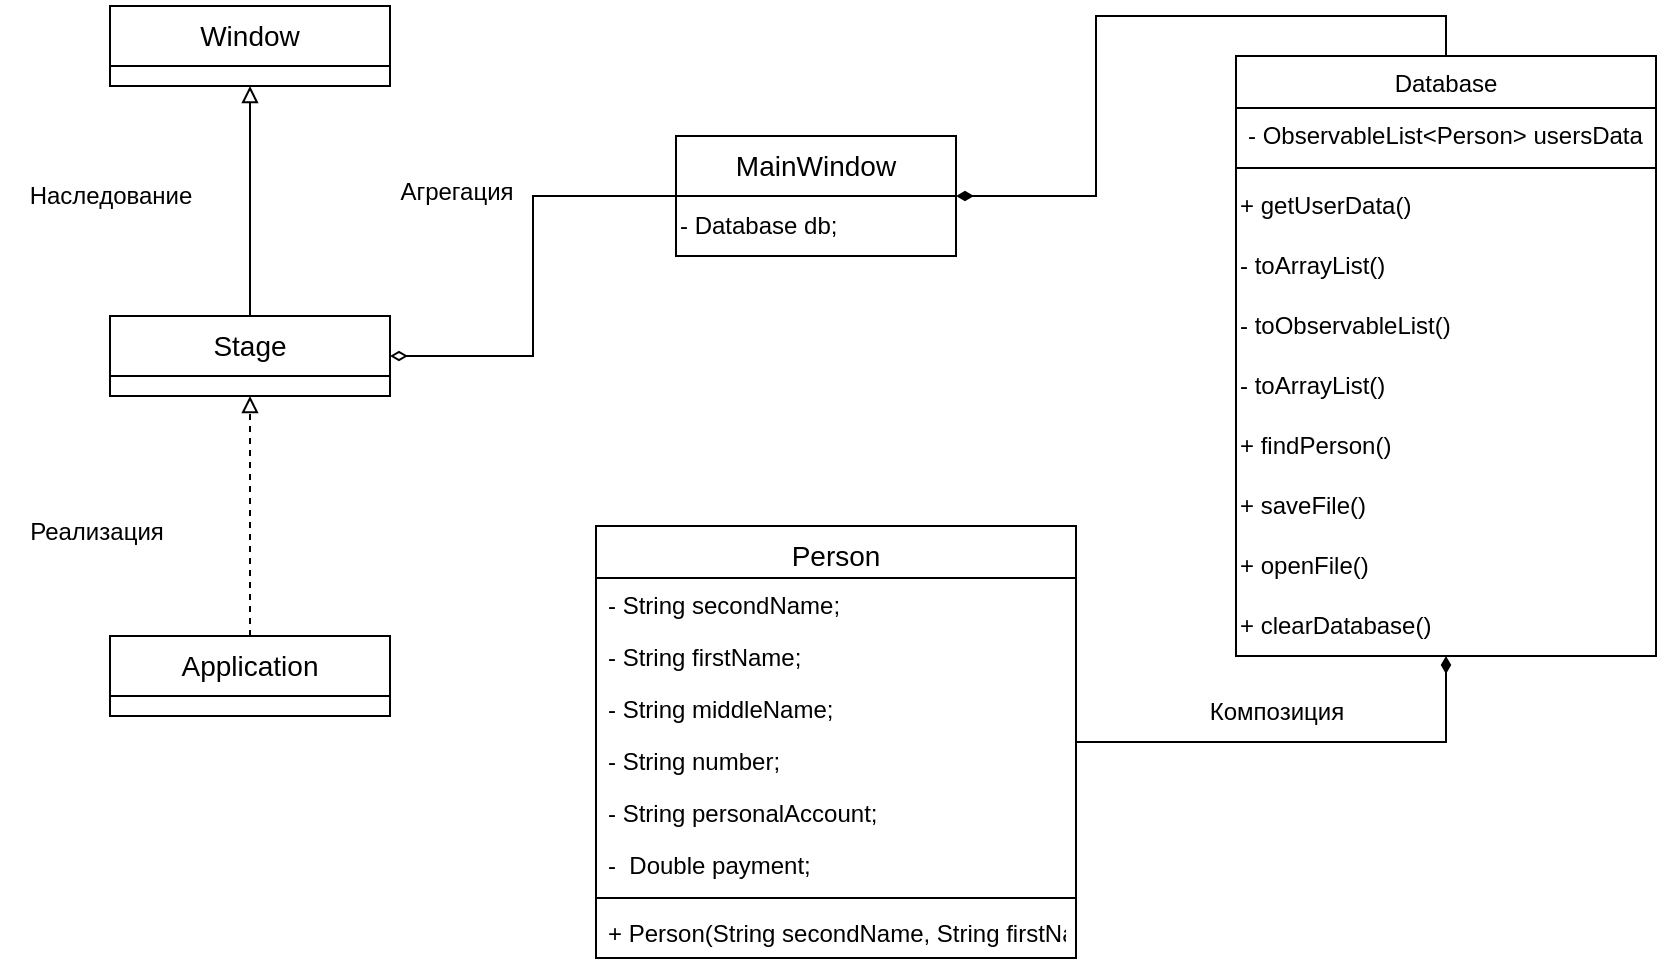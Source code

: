 <mxfile version="21.3.8" type="device">
  <diagram id="C5RBs43oDa-KdzZeNtuy" name="Page-1">
    <mxGraphModel dx="2080" dy="689" grid="1" gridSize="10" guides="1" tooltips="1" connect="1" arrows="1" fold="1" page="1" pageScale="1" pageWidth="827" pageHeight="1169" math="0" shadow="0">
      <root>
        <mxCell id="WIyWlLk6GJQsqaUBKTNV-0" />
        <mxCell id="WIyWlLk6GJQsqaUBKTNV-1" parent="WIyWlLk6GJQsqaUBKTNV-0" />
        <mxCell id="FjqKEk98njj3uN1YxIUR-36" style="edgeStyle=orthogonalEdgeStyle;rounded=0;orthogonalLoop=1;jettySize=auto;html=1;entryX=0.5;entryY=1;entryDx=0;entryDy=0;endArrow=diamondThin;endFill=1;" edge="1" parent="WIyWlLk6GJQsqaUBKTNV-1" source="zkfFHV4jXpPFQw0GAbJ--0" target="FjqKEk98njj3uN1YxIUR-28">
          <mxGeometry relative="1" as="geometry" />
        </mxCell>
        <mxCell id="zkfFHV4jXpPFQw0GAbJ--0" value="Person" style="swimlane;fontStyle=0;align=center;verticalAlign=top;childLayout=stackLayout;horizontal=1;startSize=26;horizontalStack=0;resizeParent=1;resizeLast=0;collapsible=1;marginBottom=0;rounded=0;shadow=0;strokeWidth=1;fontSize=14;" parent="WIyWlLk6GJQsqaUBKTNV-1" vertex="1">
          <mxGeometry x="-170" y="400" width="240" height="216" as="geometry">
            <mxRectangle x="230" y="140" width="160" height="26" as="alternateBounds" />
          </mxGeometry>
        </mxCell>
        <mxCell id="zkfFHV4jXpPFQw0GAbJ--2" value="- String secondName;" style="text;align=left;verticalAlign=top;spacingLeft=4;spacingRight=4;overflow=hidden;rotatable=0;points=[[0,0.5],[1,0.5]];portConstraint=eastwest;rounded=0;shadow=0;html=0;" parent="zkfFHV4jXpPFQw0GAbJ--0" vertex="1">
          <mxGeometry y="26" width="240" height="26" as="geometry" />
        </mxCell>
        <mxCell id="zkfFHV4jXpPFQw0GAbJ--3" value="- String firstName; " style="text;align=left;verticalAlign=top;spacingLeft=4;spacingRight=4;overflow=hidden;rotatable=0;points=[[0,0.5],[1,0.5]];portConstraint=eastwest;rounded=0;shadow=0;html=0;" parent="zkfFHV4jXpPFQw0GAbJ--0" vertex="1">
          <mxGeometry y="52" width="240" height="26" as="geometry" />
        </mxCell>
        <mxCell id="FjqKEk98njj3uN1YxIUR-32" value="- String middleName; " style="text;align=left;verticalAlign=top;spacingLeft=4;spacingRight=4;overflow=hidden;rotatable=0;points=[[0,0.5],[1,0.5]];portConstraint=eastwest;rounded=0;shadow=0;html=0;" vertex="1" parent="zkfFHV4jXpPFQw0GAbJ--0">
          <mxGeometry y="78" width="240" height="26" as="geometry" />
        </mxCell>
        <mxCell id="FjqKEk98njj3uN1YxIUR-34" value="- String number; " style="text;align=left;verticalAlign=top;spacingLeft=4;spacingRight=4;overflow=hidden;rotatable=0;points=[[0,0.5],[1,0.5]];portConstraint=eastwest;rounded=0;shadow=0;html=0;" vertex="1" parent="zkfFHV4jXpPFQw0GAbJ--0">
          <mxGeometry y="104" width="240" height="26" as="geometry" />
        </mxCell>
        <mxCell id="FjqKEk98njj3uN1YxIUR-33" value="- String personalAccount;" style="text;align=left;verticalAlign=top;spacingLeft=4;spacingRight=4;overflow=hidden;rotatable=0;points=[[0,0.5],[1,0.5]];portConstraint=eastwest;rounded=0;shadow=0;html=0;" vertex="1" parent="zkfFHV4jXpPFQw0GAbJ--0">
          <mxGeometry y="130" width="240" height="26" as="geometry" />
        </mxCell>
        <mxCell id="FjqKEk98njj3uN1YxIUR-35" value="-  Double payment; " style="text;align=left;verticalAlign=top;spacingLeft=4;spacingRight=4;overflow=hidden;rotatable=0;points=[[0,0.5],[1,0.5]];portConstraint=eastwest;rounded=0;shadow=0;html=0;" vertex="1" parent="zkfFHV4jXpPFQw0GAbJ--0">
          <mxGeometry y="156" width="240" height="26" as="geometry" />
        </mxCell>
        <mxCell id="zkfFHV4jXpPFQw0GAbJ--4" value="" style="line;html=1;strokeWidth=1;align=left;verticalAlign=middle;spacingTop=-1;spacingLeft=3;spacingRight=3;rotatable=0;labelPosition=right;points=[];portConstraint=eastwest;" parent="zkfFHV4jXpPFQw0GAbJ--0" vertex="1">
          <mxGeometry y="182" width="240" height="8" as="geometry" />
        </mxCell>
        <mxCell id="zkfFHV4jXpPFQw0GAbJ--5" value="+ Person(String secondName, String firstName...)" style="text;align=left;verticalAlign=top;spacingLeft=4;spacingRight=4;overflow=hidden;rotatable=0;points=[[0,0.5],[1,0.5]];portConstraint=eastwest;" parent="zkfFHV4jXpPFQw0GAbJ--0" vertex="1">
          <mxGeometry y="190" width="240" height="26" as="geometry" />
        </mxCell>
        <mxCell id="FjqKEk98njj3uN1YxIUR-30" style="edgeStyle=orthogonalEdgeStyle;rounded=0;orthogonalLoop=1;jettySize=auto;html=1;entryX=1;entryY=0.5;entryDx=0;entryDy=0;endArrow=diamondThin;endFill=1;exitX=0.5;exitY=0;exitDx=0;exitDy=0;" edge="1" parent="WIyWlLk6GJQsqaUBKTNV-1" source="zkfFHV4jXpPFQw0GAbJ--17" target="FjqKEk98njj3uN1YxIUR-10">
          <mxGeometry relative="1" as="geometry" />
        </mxCell>
        <mxCell id="zkfFHV4jXpPFQw0GAbJ--17" value="Database" style="swimlane;fontStyle=0;align=center;verticalAlign=top;childLayout=stackLayout;horizontal=1;startSize=26;horizontalStack=0;resizeParent=1;resizeLast=0;collapsible=1;marginBottom=0;rounded=0;shadow=0;strokeWidth=1;" parent="WIyWlLk6GJQsqaUBKTNV-1" vertex="1">
          <mxGeometry x="150" y="165" width="210" height="300" as="geometry">
            <mxRectangle x="550" y="140" width="160" height="26" as="alternateBounds" />
          </mxGeometry>
        </mxCell>
        <mxCell id="zkfFHV4jXpPFQw0GAbJ--18" value="- ObservableList&lt;Person&gt; usersData" style="text;align=left;verticalAlign=top;spacingLeft=4;spacingRight=4;overflow=hidden;rotatable=0;points=[[0,0.5],[1,0.5]];portConstraint=eastwest;" parent="zkfFHV4jXpPFQw0GAbJ--17" vertex="1">
          <mxGeometry y="26" width="210" height="26" as="geometry" />
        </mxCell>
        <mxCell id="zkfFHV4jXpPFQw0GAbJ--23" value="" style="line;html=1;strokeWidth=1;align=left;verticalAlign=middle;spacingTop=-1;spacingLeft=3;spacingRight=3;rotatable=0;labelPosition=right;points=[];portConstraint=eastwest;" parent="zkfFHV4jXpPFQw0GAbJ--17" vertex="1">
          <mxGeometry y="52" width="210" height="8" as="geometry" />
        </mxCell>
        <mxCell id="FjqKEk98njj3uN1YxIUR-11" value="+ getUserData()" style="text;html=1;strokeColor=none;fillColor=none;align=left;verticalAlign=middle;whiteSpace=wrap;rounded=0;" vertex="1" parent="zkfFHV4jXpPFQw0GAbJ--17">
          <mxGeometry y="60" width="210" height="30" as="geometry" />
        </mxCell>
        <mxCell id="FjqKEk98njj3uN1YxIUR-12" value="- toArrayList()" style="text;html=1;strokeColor=none;fillColor=none;align=left;verticalAlign=middle;whiteSpace=wrap;rounded=0;" vertex="1" parent="zkfFHV4jXpPFQw0GAbJ--17">
          <mxGeometry y="90" width="210" height="30" as="geometry" />
        </mxCell>
        <mxCell id="FjqKEk98njj3uN1YxIUR-13" value="-&amp;nbsp;toObservableList()" style="text;html=1;strokeColor=none;fillColor=none;align=left;verticalAlign=middle;whiteSpace=wrap;rounded=0;" vertex="1" parent="zkfFHV4jXpPFQw0GAbJ--17">
          <mxGeometry y="120" width="210" height="30" as="geometry" />
        </mxCell>
        <mxCell id="FjqKEk98njj3uN1YxIUR-24" value="- toArrayList()" style="text;html=1;strokeColor=none;fillColor=none;align=left;verticalAlign=middle;whiteSpace=wrap;rounded=0;" vertex="1" parent="zkfFHV4jXpPFQw0GAbJ--17">
          <mxGeometry y="150" width="210" height="30" as="geometry" />
        </mxCell>
        <mxCell id="FjqKEk98njj3uN1YxIUR-25" value="+&amp;nbsp;findPerson()" style="text;html=1;strokeColor=none;fillColor=none;align=left;verticalAlign=middle;whiteSpace=wrap;rounded=0;" vertex="1" parent="zkfFHV4jXpPFQw0GAbJ--17">
          <mxGeometry y="180" width="210" height="30" as="geometry" />
        </mxCell>
        <mxCell id="FjqKEk98njj3uN1YxIUR-26" value="+&amp;nbsp;saveFile()" style="text;html=1;strokeColor=none;fillColor=none;align=left;verticalAlign=middle;whiteSpace=wrap;rounded=0;" vertex="1" parent="zkfFHV4jXpPFQw0GAbJ--17">
          <mxGeometry y="210" width="210" height="30" as="geometry" />
        </mxCell>
        <mxCell id="FjqKEk98njj3uN1YxIUR-27" value="+&amp;nbsp;openFile()" style="text;html=1;strokeColor=none;fillColor=none;align=left;verticalAlign=middle;whiteSpace=wrap;rounded=0;" vertex="1" parent="zkfFHV4jXpPFQw0GAbJ--17">
          <mxGeometry y="240" width="210" height="30" as="geometry" />
        </mxCell>
        <mxCell id="FjqKEk98njj3uN1YxIUR-28" value="+&amp;nbsp;clearDatabase()" style="text;html=1;strokeColor=none;fillColor=none;align=left;verticalAlign=middle;whiteSpace=wrap;rounded=0;" vertex="1" parent="zkfFHV4jXpPFQw0GAbJ--17">
          <mxGeometry y="270" width="210" height="30" as="geometry" />
        </mxCell>
        <mxCell id="FjqKEk98njj3uN1YxIUR-4" style="edgeStyle=orthogonalEdgeStyle;rounded=0;orthogonalLoop=1;jettySize=auto;html=1;entryX=0.5;entryY=1;entryDx=0;entryDy=0;endArrow=block;endFill=0;" edge="1" parent="WIyWlLk6GJQsqaUBKTNV-1" source="FjqKEk98njj3uN1YxIUR-5" target="FjqKEk98njj3uN1YxIUR-6">
          <mxGeometry relative="1" as="geometry" />
        </mxCell>
        <mxCell id="FjqKEk98njj3uN1YxIUR-5" value="&lt;font style=&quot;font-size: 14px;&quot;&gt;Stage&lt;/font&gt;" style="swimlane;fontStyle=0;childLayout=stackLayout;horizontal=1;startSize=30;horizontalStack=0;resizeParent=1;resizeParentMax=0;resizeLast=0;collapsible=1;marginBottom=0;whiteSpace=wrap;html=1;" vertex="1" parent="WIyWlLk6GJQsqaUBKTNV-1">
          <mxGeometry x="-413" y="295" width="140" height="40" as="geometry">
            <mxRectangle x="140" y="425" width="70" height="30" as="alternateBounds" />
          </mxGeometry>
        </mxCell>
        <mxCell id="FjqKEk98njj3uN1YxIUR-6" value="&lt;font style=&quot;font-size: 14px;&quot;&gt;Window&lt;/font&gt;" style="swimlane;fontStyle=0;childLayout=stackLayout;horizontal=1;startSize=30;horizontalStack=0;resizeParent=1;resizeParentMax=0;resizeLast=0;collapsible=1;marginBottom=0;whiteSpace=wrap;html=1;" vertex="1" parent="WIyWlLk6GJQsqaUBKTNV-1">
          <mxGeometry x="-413" y="140" width="140" height="40" as="geometry">
            <mxRectangle x="140" y="280" width="70" height="30" as="alternateBounds" />
          </mxGeometry>
        </mxCell>
        <mxCell id="FjqKEk98njj3uN1YxIUR-7" style="edgeStyle=orthogonalEdgeStyle;rounded=0;orthogonalLoop=1;jettySize=auto;html=1;exitX=0.5;exitY=0;exitDx=0;exitDy=0;entryX=0.5;entryY=1;entryDx=0;entryDy=0;dashed=1;endArrow=block;endFill=0;" edge="1" parent="WIyWlLk6GJQsqaUBKTNV-1" source="FjqKEk98njj3uN1YxIUR-8" target="FjqKEk98njj3uN1YxIUR-5">
          <mxGeometry relative="1" as="geometry" />
        </mxCell>
        <mxCell id="FjqKEk98njj3uN1YxIUR-8" value="&lt;font style=&quot;font-size: 14px;&quot;&gt;Application&lt;/font&gt;" style="swimlane;fontStyle=0;childLayout=stackLayout;horizontal=1;startSize=30;horizontalStack=0;resizeParent=1;resizeParentMax=0;resizeLast=0;collapsible=1;marginBottom=0;whiteSpace=wrap;html=1;" vertex="1" parent="WIyWlLk6GJQsqaUBKTNV-1">
          <mxGeometry x="-413" y="455" width="140" height="40" as="geometry">
            <mxRectangle x="140" y="585" width="70" height="30" as="alternateBounds" />
          </mxGeometry>
        </mxCell>
        <mxCell id="FjqKEk98njj3uN1YxIUR-9" style="edgeStyle=orthogonalEdgeStyle;rounded=0;orthogonalLoop=1;jettySize=auto;html=1;exitX=0;exitY=0.5;exitDx=0;exitDy=0;entryX=1;entryY=0.5;entryDx=0;entryDy=0;endArrow=diamondThin;endFill=0;" edge="1" parent="WIyWlLk6GJQsqaUBKTNV-1" source="FjqKEk98njj3uN1YxIUR-10" target="FjqKEk98njj3uN1YxIUR-5">
          <mxGeometry relative="1" as="geometry" />
        </mxCell>
        <mxCell id="FjqKEk98njj3uN1YxIUR-10" value="&lt;span style=&quot;font-size: 14px;&quot;&gt;MainWindow&lt;br&gt;&lt;/span&gt;" style="swimlane;fontStyle=0;childLayout=stackLayout;horizontal=1;startSize=30;horizontalStack=0;resizeParent=1;resizeParentMax=0;resizeLast=0;collapsible=1;marginBottom=0;whiteSpace=wrap;html=1;" vertex="1" parent="WIyWlLk6GJQsqaUBKTNV-1">
          <mxGeometry x="-130" y="205" width="140" height="60" as="geometry">
            <mxRectangle x="-90" y="297.5" width="70" height="30" as="alternateBounds" />
          </mxGeometry>
        </mxCell>
        <mxCell id="FjqKEk98njj3uN1YxIUR-31" value="- Database db;" style="text;html=1;align=left;verticalAlign=middle;resizable=0;points=[];autosize=1;strokeColor=none;fillColor=none;" vertex="1" parent="FjqKEk98njj3uN1YxIUR-10">
          <mxGeometry y="30" width="140" height="30" as="geometry" />
        </mxCell>
        <mxCell id="FjqKEk98njj3uN1YxIUR-37" value="Композиция" style="text;html=1;align=center;verticalAlign=middle;resizable=0;points=[];autosize=1;strokeColor=none;fillColor=none;" vertex="1" parent="WIyWlLk6GJQsqaUBKTNV-1">
          <mxGeometry x="125" y="478" width="90" height="30" as="geometry" />
        </mxCell>
        <mxCell id="FjqKEk98njj3uN1YxIUR-38" value="Наследование" style="text;html=1;align=center;verticalAlign=middle;resizable=0;points=[];autosize=1;strokeColor=none;fillColor=none;" vertex="1" parent="WIyWlLk6GJQsqaUBKTNV-1">
          <mxGeometry x="-468" y="220" width="110" height="30" as="geometry" />
        </mxCell>
        <mxCell id="FjqKEk98njj3uN1YxIUR-39" value="Реализация" style="text;html=1;align=center;verticalAlign=middle;resizable=0;points=[];autosize=1;strokeColor=none;fillColor=none;" vertex="1" parent="WIyWlLk6GJQsqaUBKTNV-1">
          <mxGeometry x="-465" y="388" width="90" height="30" as="geometry" />
        </mxCell>
        <mxCell id="FjqKEk98njj3uN1YxIUR-40" value="Агрегация" style="text;html=1;align=center;verticalAlign=middle;resizable=0;points=[];autosize=1;strokeColor=none;fillColor=none;" vertex="1" parent="WIyWlLk6GJQsqaUBKTNV-1">
          <mxGeometry x="-280" y="218" width="80" height="30" as="geometry" />
        </mxCell>
      </root>
    </mxGraphModel>
  </diagram>
</mxfile>
